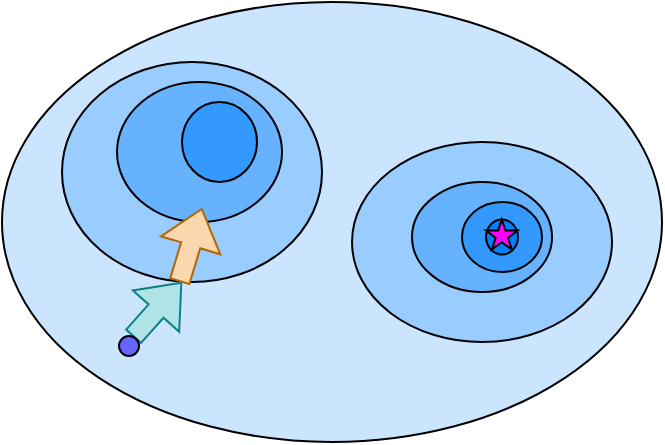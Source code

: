 <mxfile version="26.2.13">
  <diagram name="第 1 页" id="7cwRjvhEC5BrIwOgkhqA">
    <mxGraphModel dx="601" dy="370" grid="1" gridSize="10" guides="1" tooltips="1" connect="1" arrows="1" fold="1" page="1" pageScale="1" pageWidth="827" pageHeight="1169" math="0" shadow="0">
      <root>
        <mxCell id="0" />
        <mxCell id="1" parent="0" />
        <mxCell id="bgVyCXlUhRMSVjyGg1Y9-1" value="" style="ellipse;whiteSpace=wrap;html=1;fillColor=#CCE5FF;strokeColor=#000000;" parent="1" vertex="1">
          <mxGeometry x="130" y="100" width="330" height="220" as="geometry" />
        </mxCell>
        <mxCell id="bgVyCXlUhRMSVjyGg1Y9-2" value="" style="ellipse;whiteSpace=wrap;html=1;fillColor=#99CCFF;strokeColor=#000000;" parent="1" vertex="1">
          <mxGeometry x="160" y="130" width="130" height="110" as="geometry" />
        </mxCell>
        <mxCell id="bgVyCXlUhRMSVjyGg1Y9-3" value="" style="ellipse;whiteSpace=wrap;html=1;fillColor=#66B2FF;" parent="1" vertex="1">
          <mxGeometry x="187.51" y="140" width="82.49" height="70" as="geometry" />
        </mxCell>
        <mxCell id="bgVyCXlUhRMSVjyGg1Y9-4" value="" style="ellipse;whiteSpace=wrap;html=1;fillColor=#99CCFF;" parent="1" vertex="1">
          <mxGeometry x="305.01" y="170" width="130" height="100" as="geometry" />
        </mxCell>
        <mxCell id="bgVyCXlUhRMSVjyGg1Y9-6" value="" style="ellipse;whiteSpace=wrap;html=1;fillColor=#66B2FF;" parent="1" vertex="1">
          <mxGeometry x="335.01" y="190" width="70" height="55" as="geometry" />
        </mxCell>
        <mxCell id="bgVyCXlUhRMSVjyGg1Y9-5" value="" style="ellipse;whiteSpace=wrap;html=1;fillColor=#3399FF;" parent="1" vertex="1">
          <mxGeometry x="360" y="200" width="40" height="35" as="geometry" />
        </mxCell>
        <mxCell id="bgVyCXlUhRMSVjyGg1Y9-7" value="" style="ellipse;whiteSpace=wrap;html=1;fillColor=#3399FF;" parent="1" vertex="1">
          <mxGeometry x="220" y="150" width="37.49" height="40" as="geometry" />
        </mxCell>
        <mxCell id="bgVyCXlUhRMSVjyGg1Y9-8" value="" style="ellipse;whiteSpace=wrap;html=1;fillColor=#007FFF;" parent="1" vertex="1">
          <mxGeometry x="372" y="208.75" width="16" height="17.5" as="geometry" />
        </mxCell>
        <mxCell id="bgVyCXlUhRMSVjyGg1Y9-9" value="" style="verticalLabelPosition=bottom;verticalAlign=top;html=1;shape=mxgraph.basic.star;fillColor=#FF00FF;strokeColor=#000000;" parent="1" vertex="1">
          <mxGeometry x="372" y="208.75" width="15.79" height="15" as="geometry" />
        </mxCell>
        <mxCell id="bgVyCXlUhRMSVjyGg1Y9-10" value="" style="shape=flexArrow;endArrow=classic;html=1;rounded=0;fillColor=#b0e3e6;strokeColor=#0e8088;" parent="1" edge="1">
          <mxGeometry width="50" height="50" relative="1" as="geometry">
            <mxPoint x="195.48" y="267.5" as="sourcePoint" />
            <mxPoint x="220" y="240" as="targetPoint" />
          </mxGeometry>
        </mxCell>
        <mxCell id="KPJM7rjXQYogpI7YEmVX-5" value="" style="shape=flexArrow;endArrow=classic;html=1;rounded=0;fillColor=#fad7ac;strokeColor=#b46504;" edge="1" parent="1">
          <mxGeometry width="50" height="50" relative="1" as="geometry">
            <mxPoint x="218.77" y="240" as="sourcePoint" />
            <mxPoint x="230" y="203" as="targetPoint" />
          </mxGeometry>
        </mxCell>
        <mxCell id="KPJM7rjXQYogpI7YEmVX-8" value="" style="ellipse;whiteSpace=wrap;html=1;aspect=fixed;fillColor=#6666FF;" vertex="1" parent="1">
          <mxGeometry x="188.51" y="267" width="10" height="10" as="geometry" />
        </mxCell>
      </root>
    </mxGraphModel>
  </diagram>
</mxfile>
